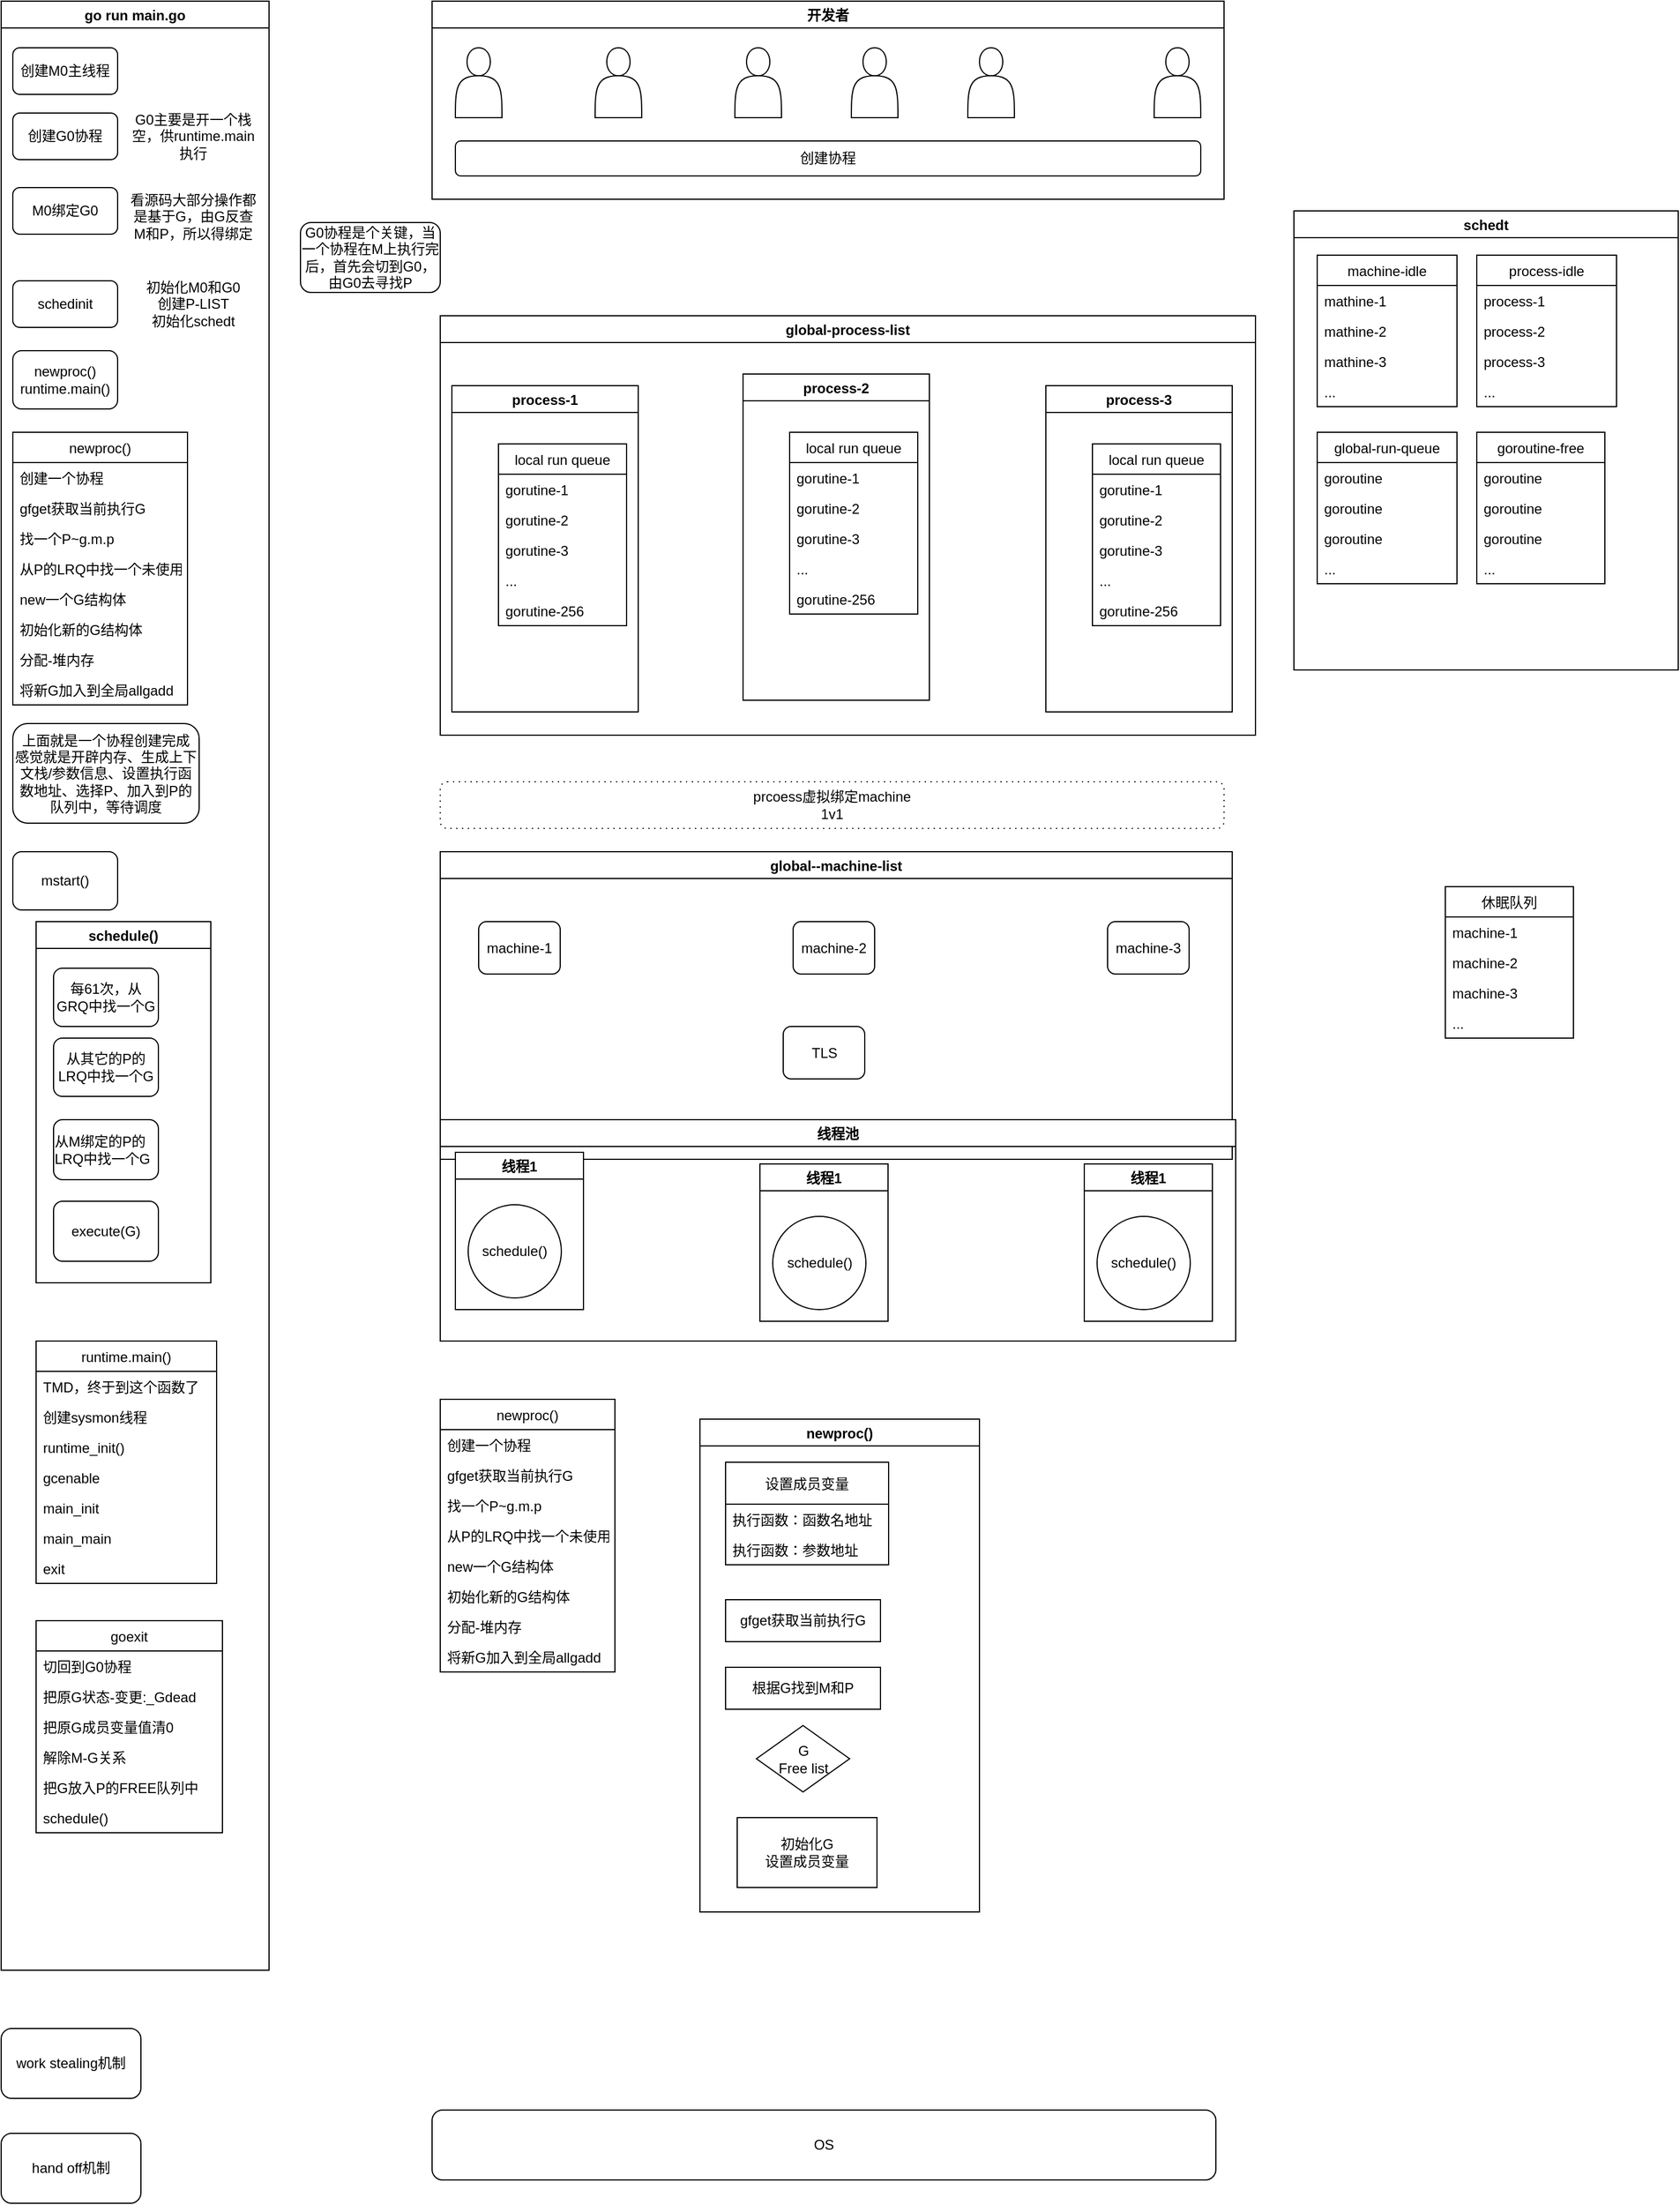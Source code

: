 <mxfile version="14.4.3" type="github">
  <diagram id="ioyhoYi3yUCj3TehJ-Bd" name="Page-1">
    <mxGraphModel dx="1426" dy="703" grid="1" gridSize="10" guides="1" tooltips="1" connect="1" arrows="1" fold="1" page="1" pageScale="1" pageWidth="827" pageHeight="1169" math="0" shadow="0">
      <root>
        <mxCell id="0" />
        <mxCell id="1" parent="0" />
        <mxCell id="YsYjQOcs5sEfoHpkuTJx-3" value="开发者" style="swimlane;" vertex="1" parent="1">
          <mxGeometry x="380" y="30" width="680" height="170" as="geometry" />
        </mxCell>
        <mxCell id="YsYjQOcs5sEfoHpkuTJx-4" value="" style="shape=actor;whiteSpace=wrap;html=1;" vertex="1" parent="YsYjQOcs5sEfoHpkuTJx-3">
          <mxGeometry x="20" y="40" width="40" height="60" as="geometry" />
        </mxCell>
        <mxCell id="YsYjQOcs5sEfoHpkuTJx-5" value="" style="shape=actor;whiteSpace=wrap;html=1;" vertex="1" parent="YsYjQOcs5sEfoHpkuTJx-3">
          <mxGeometry x="140" y="40" width="40" height="60" as="geometry" />
        </mxCell>
        <mxCell id="YsYjQOcs5sEfoHpkuTJx-6" value="" style="shape=actor;whiteSpace=wrap;html=1;" vertex="1" parent="YsYjQOcs5sEfoHpkuTJx-3">
          <mxGeometry x="260" y="40" width="40" height="60" as="geometry" />
        </mxCell>
        <mxCell id="YsYjQOcs5sEfoHpkuTJx-7" value="" style="shape=actor;whiteSpace=wrap;html=1;" vertex="1" parent="YsYjQOcs5sEfoHpkuTJx-3">
          <mxGeometry x="360" y="40" width="40" height="60" as="geometry" />
        </mxCell>
        <mxCell id="YsYjQOcs5sEfoHpkuTJx-8" value="" style="shape=actor;whiteSpace=wrap;html=1;" vertex="1" parent="YsYjQOcs5sEfoHpkuTJx-3">
          <mxGeometry x="460" y="40" width="40" height="60" as="geometry" />
        </mxCell>
        <mxCell id="YsYjQOcs5sEfoHpkuTJx-9" value="" style="shape=actor;whiteSpace=wrap;html=1;" vertex="1" parent="YsYjQOcs5sEfoHpkuTJx-3">
          <mxGeometry x="620" y="40" width="40" height="60" as="geometry" />
        </mxCell>
        <mxCell id="YsYjQOcs5sEfoHpkuTJx-66" value="创建协程" style="rounded=1;whiteSpace=wrap;html=1;" vertex="1" parent="YsYjQOcs5sEfoHpkuTJx-3">
          <mxGeometry x="20" y="120" width="640" height="30" as="geometry" />
        </mxCell>
        <mxCell id="YsYjQOcs5sEfoHpkuTJx-28" value="global--machine-list" style="swimlane;" vertex="1" parent="1">
          <mxGeometry x="387" y="760" width="680" height="264" as="geometry" />
        </mxCell>
        <mxCell id="YsYjQOcs5sEfoHpkuTJx-30" value="&lt;span style=&quot;text-align: left&quot;&gt;machine-2&lt;/span&gt;" style="rounded=1;whiteSpace=wrap;html=1;" vertex="1" parent="YsYjQOcs5sEfoHpkuTJx-28">
          <mxGeometry x="303" y="60" width="70" height="45" as="geometry" />
        </mxCell>
        <mxCell id="YsYjQOcs5sEfoHpkuTJx-31" value="&lt;span style=&quot;text-align: left&quot;&gt;machine-3&lt;/span&gt;" style="rounded=1;whiteSpace=wrap;html=1;" vertex="1" parent="YsYjQOcs5sEfoHpkuTJx-28">
          <mxGeometry x="573" y="60" width="70" height="45" as="geometry" />
        </mxCell>
        <mxCell id="YsYjQOcs5sEfoHpkuTJx-201" value="&lt;span style=&quot;text-align: left&quot;&gt;machine-1&lt;/span&gt;" style="rounded=1;whiteSpace=wrap;html=1;" vertex="1" parent="YsYjQOcs5sEfoHpkuTJx-28">
          <mxGeometry x="33" y="60" width="70" height="45" as="geometry" />
        </mxCell>
        <mxCell id="YsYjQOcs5sEfoHpkuTJx-33" value="work stealing机制" style="rounded=1;whiteSpace=wrap;html=1;" vertex="1" parent="1">
          <mxGeometry x="10" y="1770" width="120" height="60" as="geometry" />
        </mxCell>
        <mxCell id="YsYjQOcs5sEfoHpkuTJx-34" value="hand off机制" style="rounded=1;whiteSpace=wrap;html=1;" vertex="1" parent="1">
          <mxGeometry x="10" y="1860" width="120" height="60" as="geometry" />
        </mxCell>
        <mxCell id="YsYjQOcs5sEfoHpkuTJx-35" value="global-process-list" style="swimlane;" vertex="1" parent="1">
          <mxGeometry x="387" y="300" width="700" height="360" as="geometry" />
        </mxCell>
        <mxCell id="YsYjQOcs5sEfoHpkuTJx-10" value="process-1" style="swimlane;" vertex="1" parent="YsYjQOcs5sEfoHpkuTJx-35">
          <mxGeometry x="10" y="60" width="160" height="280" as="geometry" />
        </mxCell>
        <mxCell id="YsYjQOcs5sEfoHpkuTJx-11" value="local run queue" style="swimlane;fontStyle=0;childLayout=stackLayout;horizontal=1;startSize=26;fillColor=none;horizontalStack=0;resizeParent=1;resizeParentMax=0;resizeLast=0;collapsible=1;marginBottom=0;" vertex="1" parent="YsYjQOcs5sEfoHpkuTJx-10">
          <mxGeometry x="40" y="50" width="110" height="156" as="geometry" />
        </mxCell>
        <mxCell id="YsYjQOcs5sEfoHpkuTJx-12" value="gorutine-1" style="text;strokeColor=none;fillColor=none;align=left;verticalAlign=top;spacingLeft=4;spacingRight=4;overflow=hidden;rotatable=0;points=[[0,0.5],[1,0.5]];portConstraint=eastwest;" vertex="1" parent="YsYjQOcs5sEfoHpkuTJx-11">
          <mxGeometry y="26" width="110" height="26" as="geometry" />
        </mxCell>
        <mxCell id="YsYjQOcs5sEfoHpkuTJx-13" value="gorutine-2" style="text;strokeColor=none;fillColor=none;align=left;verticalAlign=top;spacingLeft=4;spacingRight=4;overflow=hidden;rotatable=0;points=[[0,0.5],[1,0.5]];portConstraint=eastwest;" vertex="1" parent="YsYjQOcs5sEfoHpkuTJx-11">
          <mxGeometry y="52" width="110" height="26" as="geometry" />
        </mxCell>
        <mxCell id="YsYjQOcs5sEfoHpkuTJx-14" value="gorutine-3" style="text;strokeColor=none;fillColor=none;align=left;verticalAlign=top;spacingLeft=4;spacingRight=4;overflow=hidden;rotatable=0;points=[[0,0.5],[1,0.5]];portConstraint=eastwest;" vertex="1" parent="YsYjQOcs5sEfoHpkuTJx-11">
          <mxGeometry y="78" width="110" height="26" as="geometry" />
        </mxCell>
        <mxCell id="YsYjQOcs5sEfoHpkuTJx-15" value="..." style="text;strokeColor=none;fillColor=none;align=left;verticalAlign=top;spacingLeft=4;spacingRight=4;overflow=hidden;rotatable=0;points=[[0,0.5],[1,0.5]];portConstraint=eastwest;" vertex="1" parent="YsYjQOcs5sEfoHpkuTJx-11">
          <mxGeometry y="104" width="110" height="26" as="geometry" />
        </mxCell>
        <mxCell id="YsYjQOcs5sEfoHpkuTJx-16" value="gorutine-256" style="text;strokeColor=none;fillColor=none;align=left;verticalAlign=top;spacingLeft=4;spacingRight=4;overflow=hidden;rotatable=0;points=[[0,0.5],[1,0.5]];portConstraint=eastwest;" vertex="1" parent="YsYjQOcs5sEfoHpkuTJx-11">
          <mxGeometry y="130" width="110" height="26" as="geometry" />
        </mxCell>
        <mxCell id="YsYjQOcs5sEfoHpkuTJx-40" value="process-2" style="swimlane;" vertex="1" parent="YsYjQOcs5sEfoHpkuTJx-35">
          <mxGeometry x="260" y="50" width="160" height="280" as="geometry" />
        </mxCell>
        <mxCell id="YsYjQOcs5sEfoHpkuTJx-41" value="local run queue" style="swimlane;fontStyle=0;childLayout=stackLayout;horizontal=1;startSize=26;fillColor=none;horizontalStack=0;resizeParent=1;resizeParentMax=0;resizeLast=0;collapsible=1;marginBottom=0;" vertex="1" parent="YsYjQOcs5sEfoHpkuTJx-40">
          <mxGeometry x="40" y="50" width="110" height="156" as="geometry" />
        </mxCell>
        <mxCell id="YsYjQOcs5sEfoHpkuTJx-42" value="gorutine-1" style="text;strokeColor=none;fillColor=none;align=left;verticalAlign=top;spacingLeft=4;spacingRight=4;overflow=hidden;rotatable=0;points=[[0,0.5],[1,0.5]];portConstraint=eastwest;" vertex="1" parent="YsYjQOcs5sEfoHpkuTJx-41">
          <mxGeometry y="26" width="110" height="26" as="geometry" />
        </mxCell>
        <mxCell id="YsYjQOcs5sEfoHpkuTJx-43" value="gorutine-2" style="text;strokeColor=none;fillColor=none;align=left;verticalAlign=top;spacingLeft=4;spacingRight=4;overflow=hidden;rotatable=0;points=[[0,0.5],[1,0.5]];portConstraint=eastwest;" vertex="1" parent="YsYjQOcs5sEfoHpkuTJx-41">
          <mxGeometry y="52" width="110" height="26" as="geometry" />
        </mxCell>
        <mxCell id="YsYjQOcs5sEfoHpkuTJx-44" value="gorutine-3" style="text;strokeColor=none;fillColor=none;align=left;verticalAlign=top;spacingLeft=4;spacingRight=4;overflow=hidden;rotatable=0;points=[[0,0.5],[1,0.5]];portConstraint=eastwest;" vertex="1" parent="YsYjQOcs5sEfoHpkuTJx-41">
          <mxGeometry y="78" width="110" height="26" as="geometry" />
        </mxCell>
        <mxCell id="YsYjQOcs5sEfoHpkuTJx-45" value="..." style="text;strokeColor=none;fillColor=none;align=left;verticalAlign=top;spacingLeft=4;spacingRight=4;overflow=hidden;rotatable=0;points=[[0,0.5],[1,0.5]];portConstraint=eastwest;" vertex="1" parent="YsYjQOcs5sEfoHpkuTJx-41">
          <mxGeometry y="104" width="110" height="26" as="geometry" />
        </mxCell>
        <mxCell id="YsYjQOcs5sEfoHpkuTJx-46" value="gorutine-256" style="text;strokeColor=none;fillColor=none;align=left;verticalAlign=top;spacingLeft=4;spacingRight=4;overflow=hidden;rotatable=0;points=[[0,0.5],[1,0.5]];portConstraint=eastwest;" vertex="1" parent="YsYjQOcs5sEfoHpkuTJx-41">
          <mxGeometry y="130" width="110" height="26" as="geometry" />
        </mxCell>
        <mxCell id="YsYjQOcs5sEfoHpkuTJx-47" value="process-3" style="swimlane;" vertex="1" parent="YsYjQOcs5sEfoHpkuTJx-35">
          <mxGeometry x="520" y="60" width="160" height="280" as="geometry" />
        </mxCell>
        <mxCell id="YsYjQOcs5sEfoHpkuTJx-48" value="local run queue" style="swimlane;fontStyle=0;childLayout=stackLayout;horizontal=1;startSize=26;fillColor=none;horizontalStack=0;resizeParent=1;resizeParentMax=0;resizeLast=0;collapsible=1;marginBottom=0;" vertex="1" parent="YsYjQOcs5sEfoHpkuTJx-47">
          <mxGeometry x="40" y="50" width="110" height="156" as="geometry" />
        </mxCell>
        <mxCell id="YsYjQOcs5sEfoHpkuTJx-49" value="gorutine-1" style="text;strokeColor=none;fillColor=none;align=left;verticalAlign=top;spacingLeft=4;spacingRight=4;overflow=hidden;rotatable=0;points=[[0,0.5],[1,0.5]];portConstraint=eastwest;" vertex="1" parent="YsYjQOcs5sEfoHpkuTJx-48">
          <mxGeometry y="26" width="110" height="26" as="geometry" />
        </mxCell>
        <mxCell id="YsYjQOcs5sEfoHpkuTJx-50" value="gorutine-2" style="text;strokeColor=none;fillColor=none;align=left;verticalAlign=top;spacingLeft=4;spacingRight=4;overflow=hidden;rotatable=0;points=[[0,0.5],[1,0.5]];portConstraint=eastwest;" vertex="1" parent="YsYjQOcs5sEfoHpkuTJx-48">
          <mxGeometry y="52" width="110" height="26" as="geometry" />
        </mxCell>
        <mxCell id="YsYjQOcs5sEfoHpkuTJx-51" value="gorutine-3" style="text;strokeColor=none;fillColor=none;align=left;verticalAlign=top;spacingLeft=4;spacingRight=4;overflow=hidden;rotatable=0;points=[[0,0.5],[1,0.5]];portConstraint=eastwest;" vertex="1" parent="YsYjQOcs5sEfoHpkuTJx-48">
          <mxGeometry y="78" width="110" height="26" as="geometry" />
        </mxCell>
        <mxCell id="YsYjQOcs5sEfoHpkuTJx-52" value="..." style="text;strokeColor=none;fillColor=none;align=left;verticalAlign=top;spacingLeft=4;spacingRight=4;overflow=hidden;rotatable=0;points=[[0,0.5],[1,0.5]];portConstraint=eastwest;" vertex="1" parent="YsYjQOcs5sEfoHpkuTJx-48">
          <mxGeometry y="104" width="110" height="26" as="geometry" />
        </mxCell>
        <mxCell id="YsYjQOcs5sEfoHpkuTJx-53" value="gorutine-256" style="text;strokeColor=none;fillColor=none;align=left;verticalAlign=top;spacingLeft=4;spacingRight=4;overflow=hidden;rotatable=0;points=[[0,0.5],[1,0.5]];portConstraint=eastwest;" vertex="1" parent="YsYjQOcs5sEfoHpkuTJx-48">
          <mxGeometry y="130" width="110" height="26" as="geometry" />
        </mxCell>
        <mxCell id="YsYjQOcs5sEfoHpkuTJx-67" value="OS" style="rounded=1;whiteSpace=wrap;html=1;" vertex="1" parent="1">
          <mxGeometry x="380" y="1840" width="673" height="60" as="geometry" />
        </mxCell>
        <mxCell id="YsYjQOcs5sEfoHpkuTJx-69" value="prcoess虚拟绑定machine&lt;br&gt;1v1" style="shape=ext;rounded=1;html=1;whiteSpace=wrap;dashed=1;dashPattern=1 4;" vertex="1" parent="1">
          <mxGeometry x="387" y="700" width="673" height="40" as="geometry" />
        </mxCell>
        <mxCell id="YsYjQOcs5sEfoHpkuTJx-79" value="go run main.go" style="swimlane;" vertex="1" parent="1">
          <mxGeometry x="10" y="30" width="230" height="1690" as="geometry" />
        </mxCell>
        <mxCell id="YsYjQOcs5sEfoHpkuTJx-80" value="创建M0主线程" style="rounded=1;whiteSpace=wrap;html=1;" vertex="1" parent="YsYjQOcs5sEfoHpkuTJx-79">
          <mxGeometry x="10" y="40" width="90" height="40" as="geometry" />
        </mxCell>
        <mxCell id="YsYjQOcs5sEfoHpkuTJx-81" value="创建G0协程" style="rounded=1;whiteSpace=wrap;html=1;" vertex="1" parent="YsYjQOcs5sEfoHpkuTJx-79">
          <mxGeometry x="10" y="96" width="90" height="40" as="geometry" />
        </mxCell>
        <mxCell id="YsYjQOcs5sEfoHpkuTJx-82" value="M0绑定G0" style="rounded=1;whiteSpace=wrap;html=1;" vertex="1" parent="YsYjQOcs5sEfoHpkuTJx-79">
          <mxGeometry x="10" y="160" width="90" height="40" as="geometry" />
        </mxCell>
        <mxCell id="YsYjQOcs5sEfoHpkuTJx-87" value="schedinit" style="rounded=1;whiteSpace=wrap;html=1;" vertex="1" parent="YsYjQOcs5sEfoHpkuTJx-79">
          <mxGeometry x="10" y="240" width="90" height="40" as="geometry" />
        </mxCell>
        <mxCell id="YsYjQOcs5sEfoHpkuTJx-91" value="newproc()" style="swimlane;fontStyle=0;childLayout=stackLayout;horizontal=1;startSize=26;fillColor=none;horizontalStack=0;resizeParent=1;resizeParentMax=0;resizeLast=0;collapsible=1;marginBottom=0;" vertex="1" parent="YsYjQOcs5sEfoHpkuTJx-79">
          <mxGeometry x="10" y="370" width="150" height="234" as="geometry" />
        </mxCell>
        <mxCell id="YsYjQOcs5sEfoHpkuTJx-92" value="创建一个协程" style="text;strokeColor=none;fillColor=none;align=left;verticalAlign=top;spacingLeft=4;spacingRight=4;overflow=hidden;rotatable=0;points=[[0,0.5],[1,0.5]];portConstraint=eastwest;" vertex="1" parent="YsYjQOcs5sEfoHpkuTJx-91">
          <mxGeometry y="26" width="150" height="26" as="geometry" />
        </mxCell>
        <mxCell id="YsYjQOcs5sEfoHpkuTJx-93" value="gfget获取当前执行G" style="text;strokeColor=none;fillColor=none;align=left;verticalAlign=top;spacingLeft=4;spacingRight=4;overflow=hidden;rotatable=0;points=[[0,0.5],[1,0.5]];portConstraint=eastwest;" vertex="1" parent="YsYjQOcs5sEfoHpkuTJx-91">
          <mxGeometry y="52" width="150" height="26" as="geometry" />
        </mxCell>
        <mxCell id="YsYjQOcs5sEfoHpkuTJx-95" value="找一个P~g.m.p" style="text;strokeColor=none;fillColor=none;align=left;verticalAlign=top;spacingLeft=4;spacingRight=4;overflow=hidden;rotatable=0;points=[[0,0.5],[1,0.5]];portConstraint=eastwest;" vertex="1" parent="YsYjQOcs5sEfoHpkuTJx-91">
          <mxGeometry y="78" width="150" height="26" as="geometry" />
        </mxCell>
        <mxCell id="YsYjQOcs5sEfoHpkuTJx-96" value="从P的LRQ中找一个未使用G" style="text;strokeColor=none;fillColor=none;align=left;verticalAlign=top;spacingLeft=4;spacingRight=4;overflow=hidden;rotatable=0;points=[[0,0.5],[1,0.5]];portConstraint=eastwest;" vertex="1" parent="YsYjQOcs5sEfoHpkuTJx-91">
          <mxGeometry y="104" width="150" height="26" as="geometry" />
        </mxCell>
        <mxCell id="YsYjQOcs5sEfoHpkuTJx-97" value="new一个G结构体" style="text;strokeColor=none;fillColor=none;align=left;verticalAlign=top;spacingLeft=4;spacingRight=4;overflow=hidden;rotatable=0;points=[[0,0.5],[1,0.5]];portConstraint=eastwest;" vertex="1" parent="YsYjQOcs5sEfoHpkuTJx-91">
          <mxGeometry y="130" width="150" height="26" as="geometry" />
        </mxCell>
        <mxCell id="YsYjQOcs5sEfoHpkuTJx-105" value="初始化新的G结构体" style="text;strokeColor=none;fillColor=none;align=left;verticalAlign=top;spacingLeft=4;spacingRight=4;overflow=hidden;rotatable=0;points=[[0,0.5],[1,0.5]];portConstraint=eastwest;" vertex="1" parent="YsYjQOcs5sEfoHpkuTJx-91">
          <mxGeometry y="156" width="150" height="26" as="geometry" />
        </mxCell>
        <mxCell id="YsYjQOcs5sEfoHpkuTJx-107" value="分配-堆内存" style="text;strokeColor=none;fillColor=none;align=left;verticalAlign=top;spacingLeft=4;spacingRight=4;overflow=hidden;rotatable=0;points=[[0,0.5],[1,0.5]];portConstraint=eastwest;" vertex="1" parent="YsYjQOcs5sEfoHpkuTJx-91">
          <mxGeometry y="182" width="150" height="26" as="geometry" />
        </mxCell>
        <mxCell id="YsYjQOcs5sEfoHpkuTJx-106" value="将新G加入到全局allgadd" style="text;strokeColor=none;fillColor=none;align=left;verticalAlign=top;spacingLeft=4;spacingRight=4;overflow=hidden;rotatable=0;points=[[0,0.5],[1,0.5]];portConstraint=eastwest;" vertex="1" parent="YsYjQOcs5sEfoHpkuTJx-91">
          <mxGeometry y="208" width="150" height="26" as="geometry" />
        </mxCell>
        <mxCell id="YsYjQOcs5sEfoHpkuTJx-108" value="上面就是一个协程创建完成&lt;br&gt;感觉就是开辟内存、生成上下文栈/参数信息、设置执行函数地址、选择P、加入到P的队列中，等待调度" style="rounded=1;whiteSpace=wrap;html=1;" vertex="1" parent="YsYjQOcs5sEfoHpkuTJx-79">
          <mxGeometry x="10" y="620" width="160" height="85.5" as="geometry" />
        </mxCell>
        <mxCell id="YsYjQOcs5sEfoHpkuTJx-89" value="&lt;span&gt;newproc()&lt;br&gt;&lt;/span&gt;&lt;span&gt;runtime.main()&lt;/span&gt;&lt;span&gt;&lt;br&gt;&lt;/span&gt;" style="rounded=1;whiteSpace=wrap;html=1;" vertex="1" parent="YsYjQOcs5sEfoHpkuTJx-79">
          <mxGeometry x="10" y="300" width="90" height="50" as="geometry" />
        </mxCell>
        <mxCell id="YsYjQOcs5sEfoHpkuTJx-109" value="mstart()" style="rounded=1;whiteSpace=wrap;html=1;" vertex="1" parent="YsYjQOcs5sEfoHpkuTJx-79">
          <mxGeometry x="10" y="730" width="90" height="50" as="geometry" />
        </mxCell>
        <mxCell id="YsYjQOcs5sEfoHpkuTJx-120" value="schedule()" style="swimlane;" vertex="1" parent="YsYjQOcs5sEfoHpkuTJx-79">
          <mxGeometry x="30" y="790" width="150" height="310" as="geometry" />
        </mxCell>
        <mxCell id="YsYjQOcs5sEfoHpkuTJx-121" value="每61次，从&lt;br&gt;GRQ中找一个G" style="rounded=1;whiteSpace=wrap;html=1;" vertex="1" parent="YsYjQOcs5sEfoHpkuTJx-120">
          <mxGeometry x="15" y="40" width="90" height="50" as="geometry" />
        </mxCell>
        <mxCell id="YsYjQOcs5sEfoHpkuTJx-122" value="&lt;div style=&quot;text-align: left&quot;&gt;&lt;span&gt;从M绑定的P的LRQ中找一个G&lt;/span&gt;&lt;/div&gt;" style="rounded=1;whiteSpace=wrap;html=1;" vertex="1" parent="YsYjQOcs5sEfoHpkuTJx-120">
          <mxGeometry x="15" y="170" width="90" height="51.5" as="geometry" />
        </mxCell>
        <mxCell id="YsYjQOcs5sEfoHpkuTJx-123" value="从其它的P的&lt;br&gt;LRQ中找一个G" style="rounded=1;whiteSpace=wrap;html=1;" vertex="1" parent="YsYjQOcs5sEfoHpkuTJx-120">
          <mxGeometry x="15" y="100" width="90" height="50" as="geometry" />
        </mxCell>
        <mxCell id="YsYjQOcs5sEfoHpkuTJx-124" value="&lt;div style=&quot;text-align: left&quot;&gt;execute(G)&lt;/div&gt;" style="rounded=1;whiteSpace=wrap;html=1;" vertex="1" parent="YsYjQOcs5sEfoHpkuTJx-120">
          <mxGeometry x="15" y="240" width="90" height="51.5" as="geometry" />
        </mxCell>
        <mxCell id="YsYjQOcs5sEfoHpkuTJx-130" value="runtime.main()" style="swimlane;fontStyle=0;childLayout=stackLayout;horizontal=1;startSize=26;fillColor=none;horizontalStack=0;resizeParent=1;resizeParentMax=0;resizeLast=0;collapsible=1;marginBottom=0;" vertex="1" parent="YsYjQOcs5sEfoHpkuTJx-79">
          <mxGeometry x="30" y="1150" width="155" height="208" as="geometry" />
        </mxCell>
        <mxCell id="YsYjQOcs5sEfoHpkuTJx-131" value="TMD，终于到这个函数了" style="text;strokeColor=none;fillColor=none;align=left;verticalAlign=top;spacingLeft=4;spacingRight=4;overflow=hidden;rotatable=0;points=[[0,0.5],[1,0.5]];portConstraint=eastwest;" vertex="1" parent="YsYjQOcs5sEfoHpkuTJx-130">
          <mxGeometry y="26" width="155" height="26" as="geometry" />
        </mxCell>
        <mxCell id="YsYjQOcs5sEfoHpkuTJx-132" value="创建sysmon线程" style="text;strokeColor=none;fillColor=none;align=left;verticalAlign=top;spacingLeft=4;spacingRight=4;overflow=hidden;rotatable=0;points=[[0,0.5],[1,0.5]];portConstraint=eastwest;" vertex="1" parent="YsYjQOcs5sEfoHpkuTJx-130">
          <mxGeometry y="52" width="155" height="26" as="geometry" />
        </mxCell>
        <mxCell id="YsYjQOcs5sEfoHpkuTJx-133" value="runtime_init()" style="text;strokeColor=none;fillColor=none;align=left;verticalAlign=top;spacingLeft=4;spacingRight=4;overflow=hidden;rotatable=0;points=[[0,0.5],[1,0.5]];portConstraint=eastwest;" vertex="1" parent="YsYjQOcs5sEfoHpkuTJx-130">
          <mxGeometry y="78" width="155" height="26" as="geometry" />
        </mxCell>
        <mxCell id="YsYjQOcs5sEfoHpkuTJx-138" value="gcenable" style="text;strokeColor=none;fillColor=none;align=left;verticalAlign=top;spacingLeft=4;spacingRight=4;overflow=hidden;rotatable=0;points=[[0,0.5],[1,0.5]];portConstraint=eastwest;" vertex="1" parent="YsYjQOcs5sEfoHpkuTJx-130">
          <mxGeometry y="104" width="155" height="26" as="geometry" />
        </mxCell>
        <mxCell id="YsYjQOcs5sEfoHpkuTJx-139" value="main_init" style="text;strokeColor=none;fillColor=none;align=left;verticalAlign=top;spacingLeft=4;spacingRight=4;overflow=hidden;rotatable=0;points=[[0,0.5],[1,0.5]];portConstraint=eastwest;" vertex="1" parent="YsYjQOcs5sEfoHpkuTJx-130">
          <mxGeometry y="130" width="155" height="26" as="geometry" />
        </mxCell>
        <mxCell id="YsYjQOcs5sEfoHpkuTJx-140" value="main_main" style="text;strokeColor=none;fillColor=none;align=left;verticalAlign=top;spacingLeft=4;spacingRight=4;overflow=hidden;rotatable=0;points=[[0,0.5],[1,0.5]];portConstraint=eastwest;" vertex="1" parent="YsYjQOcs5sEfoHpkuTJx-130">
          <mxGeometry y="156" width="155" height="26" as="geometry" />
        </mxCell>
        <mxCell id="YsYjQOcs5sEfoHpkuTJx-141" value="exit" style="text;strokeColor=none;fillColor=none;align=left;verticalAlign=top;spacingLeft=4;spacingRight=4;overflow=hidden;rotatable=0;points=[[0,0.5],[1,0.5]];portConstraint=eastwest;" vertex="1" parent="YsYjQOcs5sEfoHpkuTJx-130">
          <mxGeometry y="182" width="155" height="26" as="geometry" />
        </mxCell>
        <mxCell id="YsYjQOcs5sEfoHpkuTJx-143" value="goexit" style="swimlane;fontStyle=0;childLayout=stackLayout;horizontal=1;startSize=26;fillColor=none;horizontalStack=0;resizeParent=1;resizeParentMax=0;resizeLast=0;collapsible=1;marginBottom=0;" vertex="1" parent="YsYjQOcs5sEfoHpkuTJx-79">
          <mxGeometry x="30" y="1390" width="160" height="182" as="geometry" />
        </mxCell>
        <mxCell id="YsYjQOcs5sEfoHpkuTJx-144" value="切回到G0协程" style="text;strokeColor=none;fillColor=none;align=left;verticalAlign=top;spacingLeft=4;spacingRight=4;overflow=hidden;rotatable=0;points=[[0,0.5],[1,0.5]];portConstraint=eastwest;" vertex="1" parent="YsYjQOcs5sEfoHpkuTJx-143">
          <mxGeometry y="26" width="160" height="26" as="geometry" />
        </mxCell>
        <mxCell id="YsYjQOcs5sEfoHpkuTJx-145" value="把原G状态-变更:_Gdead" style="text;strokeColor=none;fillColor=none;align=left;verticalAlign=top;spacingLeft=4;spacingRight=4;overflow=hidden;rotatable=0;points=[[0,0.5],[1,0.5]];portConstraint=eastwest;" vertex="1" parent="YsYjQOcs5sEfoHpkuTJx-143">
          <mxGeometry y="52" width="160" height="26" as="geometry" />
        </mxCell>
        <mxCell id="YsYjQOcs5sEfoHpkuTJx-146" value="把原G成员变量值清0" style="text;strokeColor=none;fillColor=none;align=left;verticalAlign=top;spacingLeft=4;spacingRight=4;overflow=hidden;rotatable=0;points=[[0,0.5],[1,0.5]];portConstraint=eastwest;" vertex="1" parent="YsYjQOcs5sEfoHpkuTJx-143">
          <mxGeometry y="78" width="160" height="26" as="geometry" />
        </mxCell>
        <mxCell id="YsYjQOcs5sEfoHpkuTJx-147" value="解除M-G关系" style="text;strokeColor=none;fillColor=none;align=left;verticalAlign=top;spacingLeft=4;spacingRight=4;overflow=hidden;rotatable=0;points=[[0,0.5],[1,0.5]];portConstraint=eastwest;" vertex="1" parent="YsYjQOcs5sEfoHpkuTJx-143">
          <mxGeometry y="104" width="160" height="26" as="geometry" />
        </mxCell>
        <mxCell id="YsYjQOcs5sEfoHpkuTJx-153" value="把G放入P的FREE队列中" style="text;strokeColor=none;fillColor=none;align=left;verticalAlign=top;spacingLeft=4;spacingRight=4;overflow=hidden;rotatable=0;points=[[0,0.5],[1,0.5]];portConstraint=eastwest;" vertex="1" parent="YsYjQOcs5sEfoHpkuTJx-143">
          <mxGeometry y="130" width="160" height="26" as="geometry" />
        </mxCell>
        <mxCell id="YsYjQOcs5sEfoHpkuTJx-154" value="schedule()" style="text;strokeColor=none;fillColor=none;align=left;verticalAlign=top;spacingLeft=4;spacingRight=4;overflow=hidden;rotatable=0;points=[[0,0.5],[1,0.5]];portConstraint=eastwest;" vertex="1" parent="YsYjQOcs5sEfoHpkuTJx-143">
          <mxGeometry y="156" width="160" height="26" as="geometry" />
        </mxCell>
        <mxCell id="YsYjQOcs5sEfoHpkuTJx-164" value="G0主要是开一个栈空，供runtime.main执行" style="text;html=1;strokeColor=none;fillColor=none;align=center;verticalAlign=middle;whiteSpace=wrap;rounded=0;" vertex="1" parent="YsYjQOcs5sEfoHpkuTJx-79">
          <mxGeometry x="110" y="96" width="110" height="40" as="geometry" />
        </mxCell>
        <mxCell id="YsYjQOcs5sEfoHpkuTJx-166" value="看源码大部分操作都是基于G，由G反查M和P，所以得绑定" style="text;html=1;strokeColor=none;fillColor=none;align=center;verticalAlign=middle;whiteSpace=wrap;rounded=0;" vertex="1" parent="YsYjQOcs5sEfoHpkuTJx-79">
          <mxGeometry x="110" y="160" width="110" height="50" as="geometry" />
        </mxCell>
        <mxCell id="YsYjQOcs5sEfoHpkuTJx-190" value="&lt;span&gt;初始化M0和G0&lt;/span&gt;&lt;br&gt;&lt;span&gt;创建P-LIST&lt;/span&gt;&lt;br&gt;&lt;span&gt;初始化schedt&lt;/span&gt;" style="text;html=1;strokeColor=none;fillColor=none;align=center;verticalAlign=middle;whiteSpace=wrap;rounded=0;" vertex="1" parent="YsYjQOcs5sEfoHpkuTJx-79">
          <mxGeometry x="110" y="240" width="110" height="40" as="geometry" />
        </mxCell>
        <mxCell id="YsYjQOcs5sEfoHpkuTJx-83" value="G0协程是个关键，当一个协程在M上执行完后，首先会切到G0，由G0去寻找P" style="rounded=1;whiteSpace=wrap;html=1;" vertex="1" parent="1">
          <mxGeometry x="267" y="220" width="120" height="60" as="geometry" />
        </mxCell>
        <mxCell id="YsYjQOcs5sEfoHpkuTJx-167" value="schedt" style="swimlane;" vertex="1" parent="1">
          <mxGeometry x="1120" y="210" width="330" height="394" as="geometry" />
        </mxCell>
        <mxCell id="YsYjQOcs5sEfoHpkuTJx-168" value="machine-idle" style="swimlane;fontStyle=0;childLayout=stackLayout;horizontal=1;startSize=26;fillColor=none;horizontalStack=0;resizeParent=1;resizeParentMax=0;resizeLast=0;collapsible=1;marginBottom=0;" vertex="1" parent="YsYjQOcs5sEfoHpkuTJx-167">
          <mxGeometry x="20" y="38" width="120" height="130" as="geometry" />
        </mxCell>
        <mxCell id="YsYjQOcs5sEfoHpkuTJx-169" value="mathine-1" style="text;strokeColor=none;fillColor=none;align=left;verticalAlign=top;spacingLeft=4;spacingRight=4;overflow=hidden;rotatable=0;points=[[0,0.5],[1,0.5]];portConstraint=eastwest;" vertex="1" parent="YsYjQOcs5sEfoHpkuTJx-168">
          <mxGeometry y="26" width="120" height="26" as="geometry" />
        </mxCell>
        <mxCell id="YsYjQOcs5sEfoHpkuTJx-170" value="mathine-2" style="text;strokeColor=none;fillColor=none;align=left;verticalAlign=top;spacingLeft=4;spacingRight=4;overflow=hidden;rotatable=0;points=[[0,0.5],[1,0.5]];portConstraint=eastwest;" vertex="1" parent="YsYjQOcs5sEfoHpkuTJx-168">
          <mxGeometry y="52" width="120" height="26" as="geometry" />
        </mxCell>
        <mxCell id="YsYjQOcs5sEfoHpkuTJx-171" value="mathine-3" style="text;strokeColor=none;fillColor=none;align=left;verticalAlign=top;spacingLeft=4;spacingRight=4;overflow=hidden;rotatable=0;points=[[0,0.5],[1,0.5]];portConstraint=eastwest;" vertex="1" parent="YsYjQOcs5sEfoHpkuTJx-168">
          <mxGeometry y="78" width="120" height="26" as="geometry" />
        </mxCell>
        <mxCell id="YsYjQOcs5sEfoHpkuTJx-173" value="..." style="text;strokeColor=none;fillColor=none;align=left;verticalAlign=top;spacingLeft=4;spacingRight=4;overflow=hidden;rotatable=0;points=[[0,0.5],[1,0.5]];portConstraint=eastwest;" vertex="1" parent="YsYjQOcs5sEfoHpkuTJx-168">
          <mxGeometry y="104" width="120" height="26" as="geometry" />
        </mxCell>
        <mxCell id="YsYjQOcs5sEfoHpkuTJx-174" value="process-idle" style="swimlane;fontStyle=0;childLayout=stackLayout;horizontal=1;startSize=26;fillColor=none;horizontalStack=0;resizeParent=1;resizeParentMax=0;resizeLast=0;collapsible=1;marginBottom=0;" vertex="1" parent="YsYjQOcs5sEfoHpkuTJx-167">
          <mxGeometry x="157" y="38" width="120" height="130" as="geometry" />
        </mxCell>
        <mxCell id="YsYjQOcs5sEfoHpkuTJx-175" value="process-1" style="text;strokeColor=none;fillColor=none;align=left;verticalAlign=top;spacingLeft=4;spacingRight=4;overflow=hidden;rotatable=0;points=[[0,0.5],[1,0.5]];portConstraint=eastwest;" vertex="1" parent="YsYjQOcs5sEfoHpkuTJx-174">
          <mxGeometry y="26" width="120" height="26" as="geometry" />
        </mxCell>
        <mxCell id="YsYjQOcs5sEfoHpkuTJx-176" value="process-2" style="text;strokeColor=none;fillColor=none;align=left;verticalAlign=top;spacingLeft=4;spacingRight=4;overflow=hidden;rotatable=0;points=[[0,0.5],[1,0.5]];portConstraint=eastwest;" vertex="1" parent="YsYjQOcs5sEfoHpkuTJx-174">
          <mxGeometry y="52" width="120" height="26" as="geometry" />
        </mxCell>
        <mxCell id="YsYjQOcs5sEfoHpkuTJx-177" value="process-3" style="text;strokeColor=none;fillColor=none;align=left;verticalAlign=top;spacingLeft=4;spacingRight=4;overflow=hidden;rotatable=0;points=[[0,0.5],[1,0.5]];portConstraint=eastwest;" vertex="1" parent="YsYjQOcs5sEfoHpkuTJx-174">
          <mxGeometry y="78" width="120" height="26" as="geometry" />
        </mxCell>
        <mxCell id="YsYjQOcs5sEfoHpkuTJx-178" value="..." style="text;strokeColor=none;fillColor=none;align=left;verticalAlign=top;spacingLeft=4;spacingRight=4;overflow=hidden;rotatable=0;points=[[0,0.5],[1,0.5]];portConstraint=eastwest;" vertex="1" parent="YsYjQOcs5sEfoHpkuTJx-174">
          <mxGeometry y="104" width="120" height="26" as="geometry" />
        </mxCell>
        <mxCell id="YsYjQOcs5sEfoHpkuTJx-179" value="global-run-queue" style="swimlane;fontStyle=0;childLayout=stackLayout;horizontal=1;startSize=26;fillColor=none;horizontalStack=0;resizeParent=1;resizeParentMax=0;resizeLast=0;collapsible=1;marginBottom=0;" vertex="1" parent="YsYjQOcs5sEfoHpkuTJx-167">
          <mxGeometry x="20" y="190" width="120" height="130" as="geometry" />
        </mxCell>
        <mxCell id="YsYjQOcs5sEfoHpkuTJx-180" value="goroutine" style="text;strokeColor=none;fillColor=none;align=left;verticalAlign=top;spacingLeft=4;spacingRight=4;overflow=hidden;rotatable=0;points=[[0,0.5],[1,0.5]];portConstraint=eastwest;" vertex="1" parent="YsYjQOcs5sEfoHpkuTJx-179">
          <mxGeometry y="26" width="120" height="26" as="geometry" />
        </mxCell>
        <mxCell id="YsYjQOcs5sEfoHpkuTJx-181" value="goroutine" style="text;strokeColor=none;fillColor=none;align=left;verticalAlign=top;spacingLeft=4;spacingRight=4;overflow=hidden;rotatable=0;points=[[0,0.5],[1,0.5]];portConstraint=eastwest;" vertex="1" parent="YsYjQOcs5sEfoHpkuTJx-179">
          <mxGeometry y="52" width="120" height="26" as="geometry" />
        </mxCell>
        <mxCell id="YsYjQOcs5sEfoHpkuTJx-182" value="goroutine" style="text;strokeColor=none;fillColor=none;align=left;verticalAlign=top;spacingLeft=4;spacingRight=4;overflow=hidden;rotatable=0;points=[[0,0.5],[1,0.5]];portConstraint=eastwest;" vertex="1" parent="YsYjQOcs5sEfoHpkuTJx-179">
          <mxGeometry y="78" width="120" height="26" as="geometry" />
        </mxCell>
        <mxCell id="YsYjQOcs5sEfoHpkuTJx-183" value="..." style="text;strokeColor=none;fillColor=none;align=left;verticalAlign=top;spacingLeft=4;spacingRight=4;overflow=hidden;rotatable=0;points=[[0,0.5],[1,0.5]];portConstraint=eastwest;" vertex="1" parent="YsYjQOcs5sEfoHpkuTJx-179">
          <mxGeometry y="104" width="120" height="26" as="geometry" />
        </mxCell>
        <mxCell id="YsYjQOcs5sEfoHpkuTJx-184" value="goroutine-free" style="swimlane;fontStyle=0;childLayout=stackLayout;horizontal=1;startSize=26;fillColor=none;horizontalStack=0;resizeParent=1;resizeParentMax=0;resizeLast=0;collapsible=1;marginBottom=0;" vertex="1" parent="YsYjQOcs5sEfoHpkuTJx-167">
          <mxGeometry x="157" y="190" width="110" height="130" as="geometry" />
        </mxCell>
        <mxCell id="YsYjQOcs5sEfoHpkuTJx-185" value="goroutine" style="text;strokeColor=none;fillColor=none;align=left;verticalAlign=top;spacingLeft=4;spacingRight=4;overflow=hidden;rotatable=0;points=[[0,0.5],[1,0.5]];portConstraint=eastwest;" vertex="1" parent="YsYjQOcs5sEfoHpkuTJx-184">
          <mxGeometry y="26" width="110" height="26" as="geometry" />
        </mxCell>
        <mxCell id="YsYjQOcs5sEfoHpkuTJx-186" value="goroutine" style="text;strokeColor=none;fillColor=none;align=left;verticalAlign=top;spacingLeft=4;spacingRight=4;overflow=hidden;rotatable=0;points=[[0,0.5],[1,0.5]];portConstraint=eastwest;" vertex="1" parent="YsYjQOcs5sEfoHpkuTJx-184">
          <mxGeometry y="52" width="110" height="26" as="geometry" />
        </mxCell>
        <mxCell id="YsYjQOcs5sEfoHpkuTJx-187" value="goroutine" style="text;strokeColor=none;fillColor=none;align=left;verticalAlign=top;spacingLeft=4;spacingRight=4;overflow=hidden;rotatable=0;points=[[0,0.5],[1,0.5]];portConstraint=eastwest;" vertex="1" parent="YsYjQOcs5sEfoHpkuTJx-184">
          <mxGeometry y="78" width="110" height="26" as="geometry" />
        </mxCell>
        <mxCell id="YsYjQOcs5sEfoHpkuTJx-188" value="..." style="text;strokeColor=none;fillColor=none;align=left;verticalAlign=top;spacingLeft=4;spacingRight=4;overflow=hidden;rotatable=0;points=[[0,0.5],[1,0.5]];portConstraint=eastwest;" vertex="1" parent="YsYjQOcs5sEfoHpkuTJx-184">
          <mxGeometry y="104" width="110" height="26" as="geometry" />
        </mxCell>
        <mxCell id="YsYjQOcs5sEfoHpkuTJx-160" value="线程池" style="swimlane;" vertex="1" parent="1">
          <mxGeometry x="387" y="990" width="683" height="190" as="geometry" />
        </mxCell>
        <mxCell id="YsYjQOcs5sEfoHpkuTJx-196" value="线程1" style="swimlane;" vertex="1" parent="YsYjQOcs5sEfoHpkuTJx-160">
          <mxGeometry x="13" y="28" width="110" height="135" as="geometry" />
        </mxCell>
        <mxCell id="YsYjQOcs5sEfoHpkuTJx-161" value="&lt;span style=&quot;text-align: left&quot;&gt;schedule()&lt;/span&gt;" style="ellipse;whiteSpace=wrap;html=1;aspect=fixed;" vertex="1" parent="YsYjQOcs5sEfoHpkuTJx-196">
          <mxGeometry x="11" y="45" width="80" height="80" as="geometry" />
        </mxCell>
        <mxCell id="YsYjQOcs5sEfoHpkuTJx-197" value="线程1" style="swimlane;" vertex="1" parent="YsYjQOcs5sEfoHpkuTJx-160">
          <mxGeometry x="274.5" y="38" width="110" height="135" as="geometry" />
        </mxCell>
        <mxCell id="YsYjQOcs5sEfoHpkuTJx-198" value="&lt;span style=&quot;text-align: left&quot;&gt;schedule()&lt;/span&gt;" style="ellipse;whiteSpace=wrap;html=1;aspect=fixed;" vertex="1" parent="YsYjQOcs5sEfoHpkuTJx-197">
          <mxGeometry x="11" y="45" width="80" height="80" as="geometry" />
        </mxCell>
        <mxCell id="YsYjQOcs5sEfoHpkuTJx-199" value="线程1" style="swimlane;" vertex="1" parent="YsYjQOcs5sEfoHpkuTJx-160">
          <mxGeometry x="553" y="38" width="110" height="135" as="geometry" />
        </mxCell>
        <mxCell id="YsYjQOcs5sEfoHpkuTJx-200" value="&lt;span style=&quot;text-align: left&quot;&gt;schedule()&lt;/span&gt;" style="ellipse;whiteSpace=wrap;html=1;aspect=fixed;" vertex="1" parent="YsYjQOcs5sEfoHpkuTJx-199">
          <mxGeometry x="11" y="45" width="80" height="80" as="geometry" />
        </mxCell>
        <mxCell id="YsYjQOcs5sEfoHpkuTJx-60" value="休眠队列" style="swimlane;fontStyle=0;childLayout=stackLayout;horizontal=1;startSize=26;fillColor=none;horizontalStack=0;resizeParent=1;resizeParentMax=0;resizeLast=0;collapsible=1;marginBottom=0;" vertex="1" parent="1">
          <mxGeometry x="1250" y="790" width="110" height="130" as="geometry" />
        </mxCell>
        <mxCell id="YsYjQOcs5sEfoHpkuTJx-61" value="machine-1" style="text;strokeColor=none;fillColor=none;align=left;verticalAlign=top;spacingLeft=4;spacingRight=4;overflow=hidden;rotatable=0;points=[[0,0.5],[1,0.5]];portConstraint=eastwest;" vertex="1" parent="YsYjQOcs5sEfoHpkuTJx-60">
          <mxGeometry y="26" width="110" height="26" as="geometry" />
        </mxCell>
        <mxCell id="YsYjQOcs5sEfoHpkuTJx-62" value="machine-2" style="text;strokeColor=none;fillColor=none;align=left;verticalAlign=top;spacingLeft=4;spacingRight=4;overflow=hidden;rotatable=0;points=[[0,0.5],[1,0.5]];portConstraint=eastwest;spacingBottom=-1;" vertex="1" parent="YsYjQOcs5sEfoHpkuTJx-60">
          <mxGeometry y="52" width="110" height="26" as="geometry" />
        </mxCell>
        <mxCell id="YsYjQOcs5sEfoHpkuTJx-63" value="machine-3" style="text;strokeColor=none;fillColor=none;align=left;verticalAlign=top;spacingLeft=4;spacingRight=4;overflow=hidden;rotatable=0;points=[[0,0.5],[1,0.5]];portConstraint=eastwest;" vertex="1" parent="YsYjQOcs5sEfoHpkuTJx-60">
          <mxGeometry y="78" width="110" height="26" as="geometry" />
        </mxCell>
        <mxCell id="YsYjQOcs5sEfoHpkuTJx-64" value="..." style="text;strokeColor=none;fillColor=none;align=left;verticalAlign=top;spacingLeft=4;spacingRight=4;overflow=hidden;rotatable=0;points=[[0,0.5],[1,0.5]];portConstraint=eastwest;" vertex="1" parent="YsYjQOcs5sEfoHpkuTJx-60">
          <mxGeometry y="104" width="110" height="26" as="geometry" />
        </mxCell>
        <mxCell id="YsYjQOcs5sEfoHpkuTJx-202" value="&lt;span style=&quot;text-align: left&quot;&gt;TLS&lt;/span&gt;" style="rounded=1;whiteSpace=wrap;html=1;" vertex="1" parent="1">
          <mxGeometry x="681.5" y="910" width="70" height="45" as="geometry" />
        </mxCell>
        <mxCell id="YsYjQOcs5sEfoHpkuTJx-203" value="newproc()" style="swimlane;fontStyle=0;childLayout=stackLayout;horizontal=1;startSize=26;fillColor=none;horizontalStack=0;resizeParent=1;resizeParentMax=0;resizeLast=0;collapsible=1;marginBottom=0;" vertex="1" parent="1">
          <mxGeometry x="387" y="1230" width="150" height="234" as="geometry" />
        </mxCell>
        <mxCell id="YsYjQOcs5sEfoHpkuTJx-204" value="创建一个协程" style="text;strokeColor=none;fillColor=none;align=left;verticalAlign=top;spacingLeft=4;spacingRight=4;overflow=hidden;rotatable=0;points=[[0,0.5],[1,0.5]];portConstraint=eastwest;" vertex="1" parent="YsYjQOcs5sEfoHpkuTJx-203">
          <mxGeometry y="26" width="150" height="26" as="geometry" />
        </mxCell>
        <mxCell id="YsYjQOcs5sEfoHpkuTJx-205" value="gfget获取当前执行G" style="text;strokeColor=none;fillColor=none;align=left;verticalAlign=top;spacingLeft=4;spacingRight=4;overflow=hidden;rotatable=0;points=[[0,0.5],[1,0.5]];portConstraint=eastwest;" vertex="1" parent="YsYjQOcs5sEfoHpkuTJx-203">
          <mxGeometry y="52" width="150" height="26" as="geometry" />
        </mxCell>
        <mxCell id="YsYjQOcs5sEfoHpkuTJx-206" value="找一个P~g.m.p" style="text;strokeColor=none;fillColor=none;align=left;verticalAlign=top;spacingLeft=4;spacingRight=4;overflow=hidden;rotatable=0;points=[[0,0.5],[1,0.5]];portConstraint=eastwest;" vertex="1" parent="YsYjQOcs5sEfoHpkuTJx-203">
          <mxGeometry y="78" width="150" height="26" as="geometry" />
        </mxCell>
        <mxCell id="YsYjQOcs5sEfoHpkuTJx-207" value="从P的LRQ中找一个未使用G" style="text;strokeColor=none;fillColor=none;align=left;verticalAlign=top;spacingLeft=4;spacingRight=4;overflow=hidden;rotatable=0;points=[[0,0.5],[1,0.5]];portConstraint=eastwest;" vertex="1" parent="YsYjQOcs5sEfoHpkuTJx-203">
          <mxGeometry y="104" width="150" height="26" as="geometry" />
        </mxCell>
        <mxCell id="YsYjQOcs5sEfoHpkuTJx-208" value="new一个G结构体" style="text;strokeColor=none;fillColor=none;align=left;verticalAlign=top;spacingLeft=4;spacingRight=4;overflow=hidden;rotatable=0;points=[[0,0.5],[1,0.5]];portConstraint=eastwest;" vertex="1" parent="YsYjQOcs5sEfoHpkuTJx-203">
          <mxGeometry y="130" width="150" height="26" as="geometry" />
        </mxCell>
        <mxCell id="YsYjQOcs5sEfoHpkuTJx-209" value="初始化新的G结构体" style="text;strokeColor=none;fillColor=none;align=left;verticalAlign=top;spacingLeft=4;spacingRight=4;overflow=hidden;rotatable=0;points=[[0,0.5],[1,0.5]];portConstraint=eastwest;" vertex="1" parent="YsYjQOcs5sEfoHpkuTJx-203">
          <mxGeometry y="156" width="150" height="26" as="geometry" />
        </mxCell>
        <mxCell id="YsYjQOcs5sEfoHpkuTJx-210" value="分配-堆内存" style="text;strokeColor=none;fillColor=none;align=left;verticalAlign=top;spacingLeft=4;spacingRight=4;overflow=hidden;rotatable=0;points=[[0,0.5],[1,0.5]];portConstraint=eastwest;" vertex="1" parent="YsYjQOcs5sEfoHpkuTJx-203">
          <mxGeometry y="182" width="150" height="26" as="geometry" />
        </mxCell>
        <mxCell id="YsYjQOcs5sEfoHpkuTJx-211" value="将新G加入到全局allgadd" style="text;strokeColor=none;fillColor=none;align=left;verticalAlign=top;spacingLeft=4;spacingRight=4;overflow=hidden;rotatable=0;points=[[0,0.5],[1,0.5]];portConstraint=eastwest;" vertex="1" parent="YsYjQOcs5sEfoHpkuTJx-203">
          <mxGeometry y="208" width="150" height="26" as="geometry" />
        </mxCell>
        <mxCell id="YsYjQOcs5sEfoHpkuTJx-212" value="newproc()" style="swimlane;" vertex="1" parent="1">
          <mxGeometry x="610" y="1247" width="240" height="423" as="geometry" />
        </mxCell>
        <mxCell id="YsYjQOcs5sEfoHpkuTJx-213" value="设置成员变量" style="swimlane;fontStyle=0;childLayout=stackLayout;horizontal=1;startSize=36;fillColor=none;horizontalStack=0;resizeParent=1;resizeParentMax=0;resizeLast=0;collapsible=1;marginBottom=0;" vertex="1" parent="YsYjQOcs5sEfoHpkuTJx-212">
          <mxGeometry x="22" y="37" width="140" height="88" as="geometry" />
        </mxCell>
        <mxCell id="YsYjQOcs5sEfoHpkuTJx-214" value="执行函数：函数名地址" style="text;strokeColor=none;fillColor=none;align=left;verticalAlign=top;spacingLeft=4;spacingRight=4;overflow=hidden;rotatable=0;points=[[0,0.5],[1,0.5]];portConstraint=eastwest;" vertex="1" parent="YsYjQOcs5sEfoHpkuTJx-213">
          <mxGeometry y="36" width="140" height="26" as="geometry" />
        </mxCell>
        <mxCell id="YsYjQOcs5sEfoHpkuTJx-215" value="执行函数：参数地址" style="text;strokeColor=none;fillColor=none;align=left;verticalAlign=top;spacingLeft=4;spacingRight=4;overflow=hidden;rotatable=0;points=[[0,0.5],[1,0.5]];portConstraint=eastwest;" vertex="1" parent="YsYjQOcs5sEfoHpkuTJx-213">
          <mxGeometry y="62" width="140" height="26" as="geometry" />
        </mxCell>
        <mxCell id="YsYjQOcs5sEfoHpkuTJx-217" value="&lt;span style=&quot;text-align: left&quot;&gt;gfget获取当前执行G&lt;br&gt;&lt;/span&gt;" style="rounded=0;whiteSpace=wrap;html=1;" vertex="1" parent="YsYjQOcs5sEfoHpkuTJx-212">
          <mxGeometry x="22" y="155" width="133" height="36" as="geometry" />
        </mxCell>
        <mxCell id="YsYjQOcs5sEfoHpkuTJx-218" value="&lt;span style=&quot;text-align: left&quot;&gt;根据G找到M和P&lt;br&gt;&lt;/span&gt;" style="rounded=0;whiteSpace=wrap;html=1;" vertex="1" parent="YsYjQOcs5sEfoHpkuTJx-212">
          <mxGeometry x="22" y="213" width="133" height="36" as="geometry" />
        </mxCell>
        <mxCell id="YsYjQOcs5sEfoHpkuTJx-219" value="G&lt;br&gt;Free list" style="rhombus;whiteSpace=wrap;html=1;" vertex="1" parent="YsYjQOcs5sEfoHpkuTJx-212">
          <mxGeometry x="48.5" y="263" width="80" height="57" as="geometry" />
        </mxCell>
        <mxCell id="YsYjQOcs5sEfoHpkuTJx-220" value="初始化G&lt;br&gt;设置成员变量" style="rounded=0;whiteSpace=wrap;html=1;" vertex="1" parent="YsYjQOcs5sEfoHpkuTJx-212">
          <mxGeometry x="32" y="342" width="120" height="60" as="geometry" />
        </mxCell>
      </root>
    </mxGraphModel>
  </diagram>
</mxfile>
